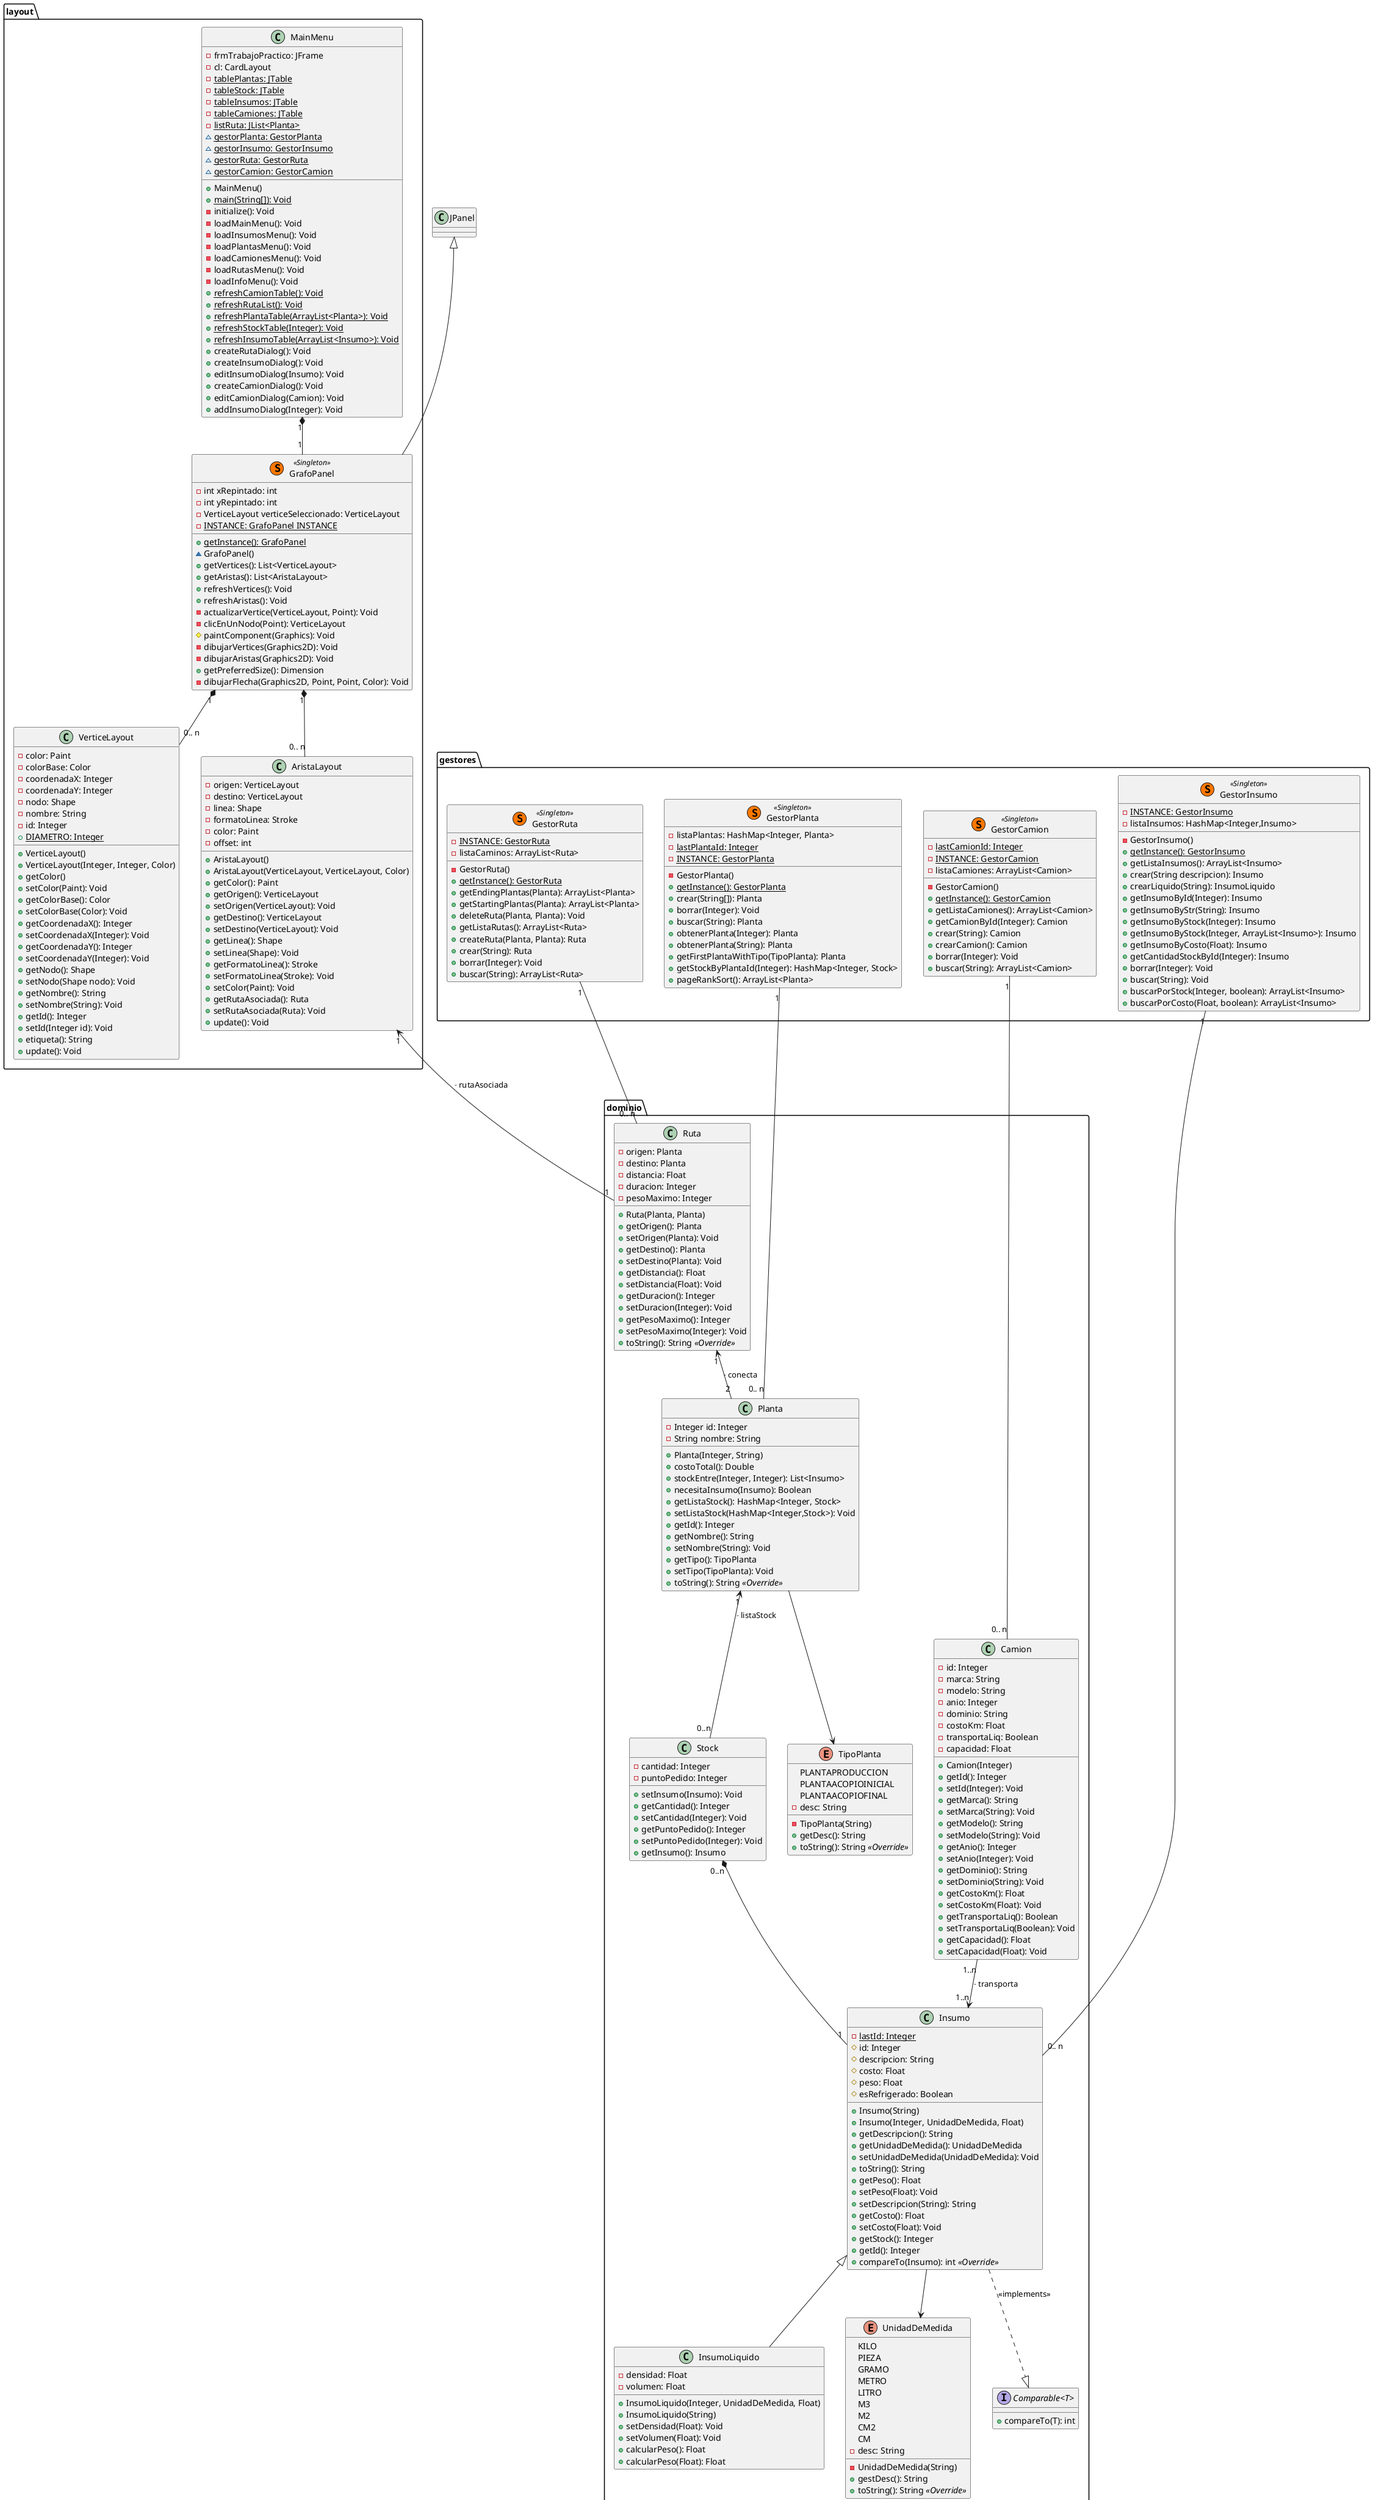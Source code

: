 @startuml

package dominio{

    class Insumo {
    	-{static}lastId: Integer
    	#id: Integer
    	#descripcion: String
    	#costo: Float
    	#peso: Float
    	#esRefrigerado: Boolean
    	+Insumo(String)
    	+Insumo(Integer, UnidadDeMedida, Float)
    	+getDescripcion(): String
    	+getUnidadDeMedida(): UnidadDeMedida
    	+setUnidadDeMedida(UnidadDeMedida): Void
    	+toString(): String
    	+getPeso(): Float
    	+setPeso(Float): Void
    	+setDescripcion(String): String
    	+getCosto(): Float
    	+setCosto(Float): Void
    	+getStock(): Integer
    	+getId(): Integer    
        +compareTo(Insumo): int //<<Override>>//
    }

    class InsumoLiquido  {
    	-densidad: Float
    	-volumen: Float
    	+InsumoLiquido(Integer, UnidadDeMedida, Float)
    	+InsumoLiquido(String)
    	+setDensidad(Float): Void
    	+setVolumen(Float): Void
    	+calcularPeso(): Float
    	+calcularPeso(Float): Float
    }
    
    Insumo <|-- InsumoLiquido

    enum UnidadDeMedida{
        KILO
        PIEZA
        GRAMO
        METRO
        LITRO
        M3
        M2
        CM2
        CM
        -desc: String
        -UnidadDeMedida(String)
        +gestDesc(): String
        +toString(): String //<<Override>>//
    }

    class Stock {
    	-cantidad: Integer
    	-puntoPedido: Integer
    	+setInsumo(Insumo): Void
    	+getCantidad(): Integer
    	+setCantidad(Integer): Void
    	+getPuntoPedido(): Integer
    	+setPuntoPedido(Integer): Void
    	+getInsumo(): Insumo
    }

    class Planta{
    	-Integer id: Integer
    	-String nombre: String
    	+Planta(Integer, String)
    	+costoTotal(): Double
    	+stockEntre(Integer, Integer): List<Insumo>
    	+necesitaInsumo(Insumo): Boolean
    	+getListaStock(): HashMap<Integer, Stock>
    	+setListaStock(HashMap<Integer,Stock>): Void
    	+getId(): Integer
    	+getNombre(): String
    	+setNombre(String): Void
    	+getTipo(): TipoPlanta
    	+setTipo(TipoPlanta): Void
        +toString(): String //<<Override>>//
    }

    enum TipoPlanta{
        PLANTAPRODUCCION
        PLANTAACOPIOINICIAL
        PLANTAACOPIOFINAL
        -desc: String
        -TipoPlanta(String)
        +getDesc(): String
        +toString(): String //<<Override>>//
    }

    class Ruta {
    	-origen: Planta
    	-destino: Planta
    	-distancia: Float
    	-duracion: Integer
    	-pesoMaximo: Integer
    	+Ruta(Planta, Planta)
    	+getOrigen(): Planta
    	+setOrigen(Planta): Void
    	+getDestino(): Planta
    	+setDestino(Planta): Void
    	+getDistancia(): Float
    	+setDistancia(Float): Void
    	+getDuracion(): Integer
    	+setDuracion(Integer): Void
    	+getPesoMaximo(): Integer
    	+setPesoMaximo(Integer): Void
        +toString(): String //<<Override>>//
    }
    
    class Camion {
    	-id: Integer
    	-marca: String
    	-modelo: String
    	-anio: Integer
    	-dominio: String
    	-costoKm: Float
    	-transportaLiq: Boolean
    	-capacidad: Float
    	+Camion(Integer)
    	+getId(): Integer
    	+setId(Integer): Void
    	+getMarca(): String
    	+setMarca(String): Void
    	+getModelo(): String
    	+setModelo(String): Void
    	+getAnio(): Integer
    	+setAnio(Integer): Void
    	+getDominio(): String
    	+setDominio(String): Void
    	+getCostoKm(): Float
    	+setCostoKm(Float): Void
    	+getTransportaLiq(): Boolean
    	+setTransportaLiq(Boolean): Void
    	+getCapacidad(): Float
    	+setCapacidad(Float): Void
    }

    interface "Comparable<T>"{
            +compareTo(T): int
    }

    Insumo --> UnidadDeMedida
    Insumo ..|> "Comparable<T>": "<<implements>>"
    Planta --> TipoPlanta
    Stock "0..n" *-- "1" Insumo
    Planta "1" <-- "0..n" Stock: ˗ listaStock
    Camion "1..n"  --> "1..n" Insumo: ˗ transporta
    Ruta "1" <-- "2" Planta: ˗ conecta

}

package gestores{
    class GestorInsumo <<(S, #FF7700) Singleton>>{
    	-{static}INSTANCE: GestorInsumo
    	-listaInsumos: HashMap<Integer,Insumo>
    	-GestorInsumo()
    	+{static}getInstance(): GestorInsumo
    	+getListaInsumos(): ArrayList<Insumo>
    	+crear(String descripcion): Insumo
    	+crearLiquido(String): InsumoLiquido
    	+getInsumoById(Integer): Insumo
    	+getInsumoByStr(String): Insumo
    	+getInsumoByStock(Integer): Insumo
    	+getInsumoByStock(Integer, ArrayList<Insumo>): Insumo
    	+getInsumoByCosto(Float): Insumo
    	+getCantidadStockById(Integer): Insumo
    	+borrar(Integer): Void
    	+buscar(String): Void
    	+buscarPorStock(Integer, boolean): ArrayList<Insumo>
    	+buscarPorCosto(Float, boolean): ArrayList<Insumo>
    }

    class GestorPlanta <<(S, #FF7700) Singleton>> {
        -listaPlantas: HashMap<Integer, Planta>
        -{static} lastPlantaId: Integer
        -{static} INSTANCE: GestorPlanta
        -GestorPlanta()
        +{static} getInstance(): GestorPlanta
        +crear(String[]): Planta
        +borrar(Integer): Void
        +buscar(String): Planta
        +obtenerPlanta(Integer): Planta
        +obtenerPlanta(String): Planta
        +getFirstPlantaWithTipo(TipoPlanta): Planta
        +getStockByPlantaId(Integer): HashMap<Integer, Stock>
		+pageRankSort(): ArrayList<Planta>
    }

    class GestorRuta <<(S, #FF7700) Singleton>> {
    	-{static}INSTANCE: GestorRuta
    	-listaCaminos: ArrayList<Ruta>
    	-GestorRuta()
    	+{static}getInstance(): GestorRuta
    	+getEndingPlantas(Planta): ArrayList<Planta>
    	+getStartingPlantas(Planta): ArrayList<Planta>
    	+deleteRuta(Planta, Planta): Void
    	+getListaRutas(): ArrayList<Ruta>
    	+createRuta(Planta, Planta): Ruta
    	+crear(String): Ruta
    	+borrar(Integer): Void
    	+buscar(String): ArrayList<Ruta>
    }

    class GestorCamion <<(S, #FF7700) Singleton>>{
    	-{static}lastCamionId: Integer
    	-{static}INSTANCE: GestorCamion
    	-listaCamiones: ArrayList<Camion>
    	-GestorCamion()
    	+{static}getInstance(): GestorCamion
    	+getListaCamiones(): ArrayList<Camion>
    	+getCamionById(Integer): Camion
    	+crear(String): Camion
    	+crearCamion(): Camion
    	+borrar(Integer): Void
    	+buscar(String): ArrayList<Camion>
    }

    together {
        class GestorPlanta
        class GestorRuta
        class GestorInsumo
        class GestorCamion
    } 
}

GestorRuta "1" -- "0.. n" Ruta
GestorCamion "1" -- "0.. n" Camion
GestorPlanta "1" -- "0.. n" Planta
GestorInsumo "1" -- "0.. n" Insumo

package layout{

    class GrafoPanel <<(S, #FF7700) Singleton>>{
    	-int xRepintado: int
    	-int yRepintado: int
    	-VerticeLayout verticeSeleccionado: VerticeLayout
    	-{static}INSTANCE: GrafoPanel INSTANCE
    	+{static}getInstance(): GrafoPanel
    	~GrafoPanel()
    	+getVertices(): List<VerticeLayout>
    	+getAristas(): List<AristaLayout>
    	+refreshVertices(): Void
    	+refreshAristas(): Void
    	-actualizarVertice(VerticeLayout, Point): Void
    	-clicEnUnNodo(Point): VerticeLayout
    	#paintComponent(Graphics): Void
    	-dibujarVertices(Graphics2D): Void
    	-dibujarAristas(Graphics2D): Void
    	+getPreferredSize(): Dimension
    	-dibujarFlecha(Graphics2D, Point, Point, Color): Void
    }
    
    class VerticeLayout {
    	-color: Paint
    	-colorBase: Color
    	-coordenadaX: Integer
    	-coordenadaY: Integer
    	-nodo: Shape
    	-nombre: String
    	-id: Integer
    	+{static}DIAMETRO: Integer
    	+VerticeLayout()
    	+VerticeLayout(Integer, Integer, Color)
    	+getColor()
    	+setColor(Paint): Void
    	+getColorBase(): Color
    	+setColorBase(Color): Void
    	+getCoordenadaX(): Integer
    	+setCoordenadaX(Integer): Void
    	+getCoordenadaY(): Integer
    	+setCoordenadaY(Integer): Void
    	+getNodo(): Shape
    	+setNodo(Shape nodo): Void
    	+getNombre(): String
    	+setNombre(String): Void
    	+getId(): Integer
    	+setId(Integer id): Void
    	+etiqueta(): String
    	+update(): Void
    }

    
    class AristaLayout{
    	-origen: VerticeLayout
    	-destino: VerticeLayout
    	-linea: Shape
    	-formatoLinea: Stroke
    	-color: Paint
    	-offset: int
    	+AristaLayout()
    	+AristaLayout(VerticeLayout, VerticeLayout, Color)
    	+getColor(): Paint
    	+getOrigen(): VerticeLayout
    	+setOrigen(VerticeLayout): Void
    	+getDestino(): VerticeLayout
    	+setDestino(VerticeLayout): Void
    	+getLinea(): Shape
    	+setLinea(Shape): Void
    	+getFormatoLinea(): Stroke
    	+setFormatoLinea(Stroke): Void
    	+setColor(Paint): Void
    	+getRutaAsociada(): Ruta
    	+setRutaAsociada(Ruta): Void
    	+update(): Void
    }
    
    class MainMenu {
    	-frmTrabajoPractico: JFrame
    	-cl: CardLayout
    	-{static}tablePlantas: JTable
    	-{static}tableStock: JTable
    	-{static}tableInsumos: JTable
    	-{static}tableCamiones: JTable
    	-{static}listRuta: JList<Planta>
    	~{static}gestorPlanta: GestorPlanta
    	~{static}gestorInsumo: GestorInsumo
    	~{static}gestorRuta: GestorRuta
    	~{static}gestorCamion: GestorCamion
    	+MainMenu()
    	+{static}main(String[]): Void
    	-initialize(): Void
    	-loadMainMenu(): Void
    	-loadInsumosMenu(): Void
    	-loadPlantasMenu(): Void
    	-loadCamionesMenu(): Void
    	-loadRutasMenu(): Void
    	-loadInfoMenu(): Void
    	+{static}refreshCamionTable(): Void
    	+{static}refreshRutaList(): Void
    	+{static}refreshPlantaTable(ArrayList<Planta>): Void
    	+{static}refreshStockTable(Integer): Void
    	+{static}refreshInsumoTable(ArrayList<Insumo>): Void
    	+createRutaDialog(): Void
    	+createInsumoDialog(): Void
    	+editInsumoDialog(Insumo): Void
    	+createCamionDialog(): Void
    	+editCamionDialog(Camion): Void
    	+addInsumoDialog(Integer): Void
    }
    
    GrafoPanel "1" *-- "0.. n" VerticeLayout
    GrafoPanel "1" *-- "0.. n" AristaLayout
    MainMenu "1" *-- "1" GrafoPanel
}

AristaLayout "1" <-- "1" Ruta: ˗ rutaAsociada

class JPanel {
}
    
JPanel <|-- GrafoPanel

@enduml